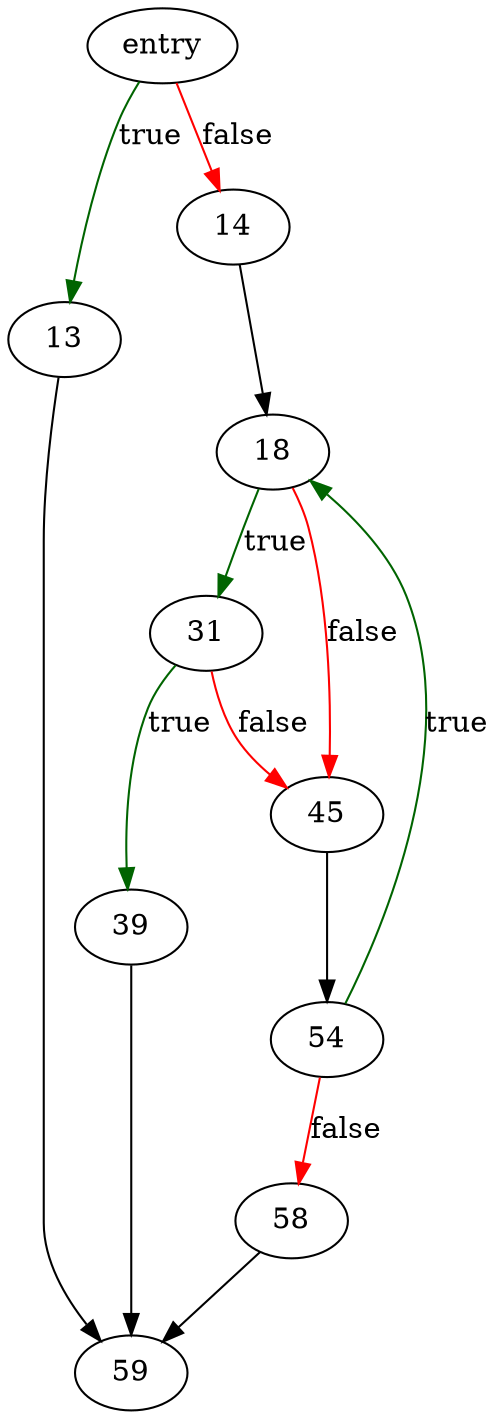 digraph "sqlite3VListNameToNum" {
	// Node definitions.
	3 [label=entry];
	13;
	14;
	18;
	31;
	39;
	45;
	54;
	58;
	59;

	// Edge definitions.
	3 -> 13 [
		color=darkgreen
		label=true
	];
	3 -> 14 [
		color=red
		label=false
	];
	13 -> 59;
	14 -> 18;
	18 -> 31 [
		color=darkgreen
		label=true
	];
	18 -> 45 [
		color=red
		label=false
	];
	31 -> 39 [
		color=darkgreen
		label=true
	];
	31 -> 45 [
		color=red
		label=false
	];
	39 -> 59;
	45 -> 54;
	54 -> 18 [
		color=darkgreen
		label=true
	];
	54 -> 58 [
		color=red
		label=false
	];
	58 -> 59;
}